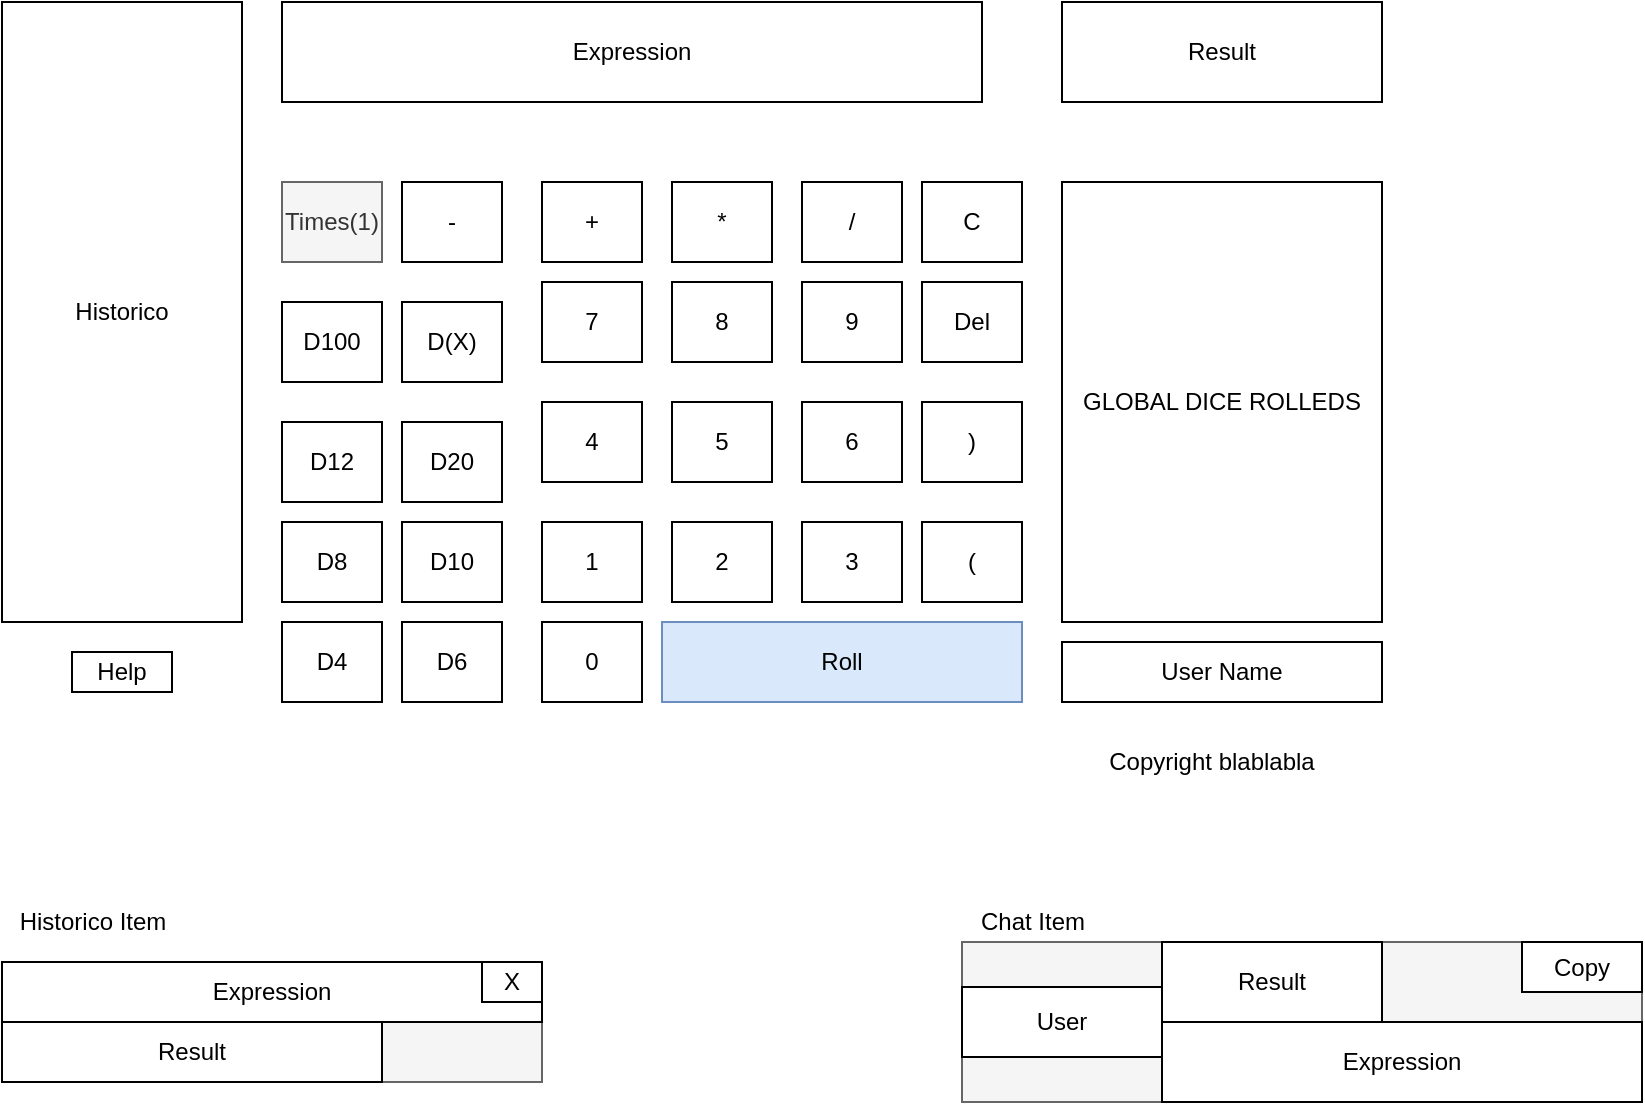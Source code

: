<mxfile version="13.5.0" type="device" pages="2"><diagram id="gBwin-OnQAfi9dt2QNXg" name="Model"><mxGraphModel dx="624" dy="432" grid="1" gridSize="10" guides="1" tooltips="1" connect="1" arrows="1" fold="1" page="1" pageScale="1" pageWidth="980" pageHeight="1390" math="0" shadow="0"><root><mxCell id="0"/><mxCell id="1" parent="0"/><mxCell id="50lfMW70CjDrgv-o9beq-12" value="" style="rounded=0;whiteSpace=wrap;html=1;fillColor=#f5f5f5;strokeColor=#666666;fontColor=#333333;" vertex="1" parent="1"><mxGeometry x="490" y="550" width="340" height="80" as="geometry"/></mxCell><mxCell id="50lfMW70CjDrgv-o9beq-11" value="" style="rounded=0;whiteSpace=wrap;html=1;fillColor=#f5f5f5;strokeColor=#666666;fontColor=#333333;" vertex="1" parent="1"><mxGeometry x="10" y="560" width="270" height="60" as="geometry"/></mxCell><mxCell id="9JjDgEcQBVhAu7rj5AFb-2" value="GLOBAL DICE ROLLEDS" style="rounded=0;whiteSpace=wrap;html=1;" parent="1" vertex="1"><mxGeometry x="540" y="170" width="160" height="220" as="geometry"/></mxCell><mxCell id="9JjDgEcQBVhAu7rj5AFb-3" value="User Name" style="rounded=0;whiteSpace=wrap;html=1;" parent="1" vertex="1"><mxGeometry x="540" y="400" width="160" height="30" as="geometry"/></mxCell><mxCell id="9JjDgEcQBVhAu7rj5AFb-4" value="Historico" style="rounded=0;whiteSpace=wrap;html=1;" parent="1" vertex="1"><mxGeometry x="10" y="80" width="120" height="310" as="geometry"/></mxCell><mxCell id="9JjDgEcQBVhAu7rj5AFb-5" value="Expression" style="rounded=0;whiteSpace=wrap;html=1;" parent="1" vertex="1"><mxGeometry x="150" y="80" width="350" height="50" as="geometry"/></mxCell><mxCell id="9JjDgEcQBVhAu7rj5AFb-6" value="D(X)" style="rounded=0;whiteSpace=wrap;html=1;" parent="1" vertex="1"><mxGeometry x="210" y="230" width="50" height="40" as="geometry"/></mxCell><mxCell id="9JjDgEcQBVhAu7rj5AFb-7" value="D4" style="rounded=0;whiteSpace=wrap;html=1;" parent="1" vertex="1"><mxGeometry x="150" y="390" width="50" height="40" as="geometry"/></mxCell><mxCell id="9JjDgEcQBVhAu7rj5AFb-8" value="D6" style="rounded=0;whiteSpace=wrap;html=1;" parent="1" vertex="1"><mxGeometry x="210" y="390" width="50" height="40" as="geometry"/></mxCell><mxCell id="9JjDgEcQBVhAu7rj5AFb-9" value="D8" style="rounded=0;whiteSpace=wrap;html=1;" parent="1" vertex="1"><mxGeometry x="150" y="340" width="50" height="40" as="geometry"/></mxCell><mxCell id="9JjDgEcQBVhAu7rj5AFb-10" value="D10" style="rounded=0;whiteSpace=wrap;html=1;" parent="1" vertex="1"><mxGeometry x="210" y="340" width="50" height="40" as="geometry"/></mxCell><mxCell id="9JjDgEcQBVhAu7rj5AFb-11" value="D12" style="rounded=0;whiteSpace=wrap;html=1;" parent="1" vertex="1"><mxGeometry x="150" y="290" width="50" height="40" as="geometry"/></mxCell><mxCell id="9JjDgEcQBVhAu7rj5AFb-12" value="D20" style="rounded=0;whiteSpace=wrap;html=1;" parent="1" vertex="1"><mxGeometry x="210" y="290" width="50" height="40" as="geometry"/></mxCell><mxCell id="9JjDgEcQBVhAu7rj5AFb-14" value="Times(1)" style="rounded=0;whiteSpace=wrap;html=1;fillColor=#f5f5f5;strokeColor=#666666;fontColor=#333333;" parent="1" vertex="1"><mxGeometry x="150" y="170" width="50" height="40" as="geometry"/></mxCell><mxCell id="9JjDgEcQBVhAu7rj5AFb-17" value="Roll" style="rounded=0;whiteSpace=wrap;html=1;fillColor=#dae8fc;strokeColor=#6c8ebf;" parent="1" vertex="1"><mxGeometry x="340" y="390" width="180" height="40" as="geometry"/></mxCell><mxCell id="9JjDgEcQBVhAu7rj5AFb-19" value="+" style="rounded=0;whiteSpace=wrap;html=1;" parent="1" vertex="1"><mxGeometry x="280" y="170" width="50" height="40" as="geometry"/></mxCell><mxCell id="9JjDgEcQBVhAu7rj5AFb-20" value="-" style="rounded=0;whiteSpace=wrap;html=1;" parent="1" vertex="1"><mxGeometry x="210" y="170" width="50" height="40" as="geometry"/></mxCell><mxCell id="9JjDgEcQBVhAu7rj5AFb-23" value="Result" style="rounded=0;whiteSpace=wrap;html=1;" parent="1" vertex="1"><mxGeometry x="540" y="80" width="160" height="50" as="geometry"/></mxCell><mxCell id="9JjDgEcQBVhAu7rj5AFb-24" value="Copyright blablabla" style="text;html=1;strokeColor=none;fillColor=none;align=center;verticalAlign=middle;whiteSpace=wrap;rounded=0;" parent="1" vertex="1"><mxGeometry x="530" y="450" width="170" height="20" as="geometry"/></mxCell><mxCell id="9JjDgEcQBVhAu7rj5AFb-31" value="Help" style="rounded=0;whiteSpace=wrap;html=1;" parent="1" vertex="1"><mxGeometry x="45" y="405" width="50" height="20" as="geometry"/></mxCell><mxCell id="hySqWGDq0EH3jOy_53CS-3" value="D100" style="rounded=0;whiteSpace=wrap;html=1;" parent="1" vertex="1"><mxGeometry x="150" y="230" width="50" height="40" as="geometry"/></mxCell><mxCell id="hySqWGDq0EH3jOy_53CS-4" value="5" style="rounded=0;whiteSpace=wrap;html=1;" parent="1" vertex="1"><mxGeometry x="345" y="280" width="50" height="40" as="geometry"/></mxCell><mxCell id="hySqWGDq0EH3jOy_53CS-5" value="4" style="rounded=0;whiteSpace=wrap;html=1;" parent="1" vertex="1"><mxGeometry x="280" y="280" width="50" height="40" as="geometry"/></mxCell><mxCell id="hySqWGDq0EH3jOy_53CS-6" value="3" style="rounded=0;whiteSpace=wrap;html=1;" parent="1" vertex="1"><mxGeometry x="410" y="340" width="50" height="40" as="geometry"/></mxCell><mxCell id="hySqWGDq0EH3jOy_53CS-7" value="2" style="rounded=0;whiteSpace=wrap;html=1;" parent="1" vertex="1"><mxGeometry x="345" y="340" width="50" height="40" as="geometry"/></mxCell><mxCell id="hySqWGDq0EH3jOy_53CS-8" value="1" style="rounded=0;whiteSpace=wrap;html=1;" parent="1" vertex="1"><mxGeometry x="280" y="340" width="50" height="40" as="geometry"/></mxCell><mxCell id="hySqWGDq0EH3jOy_53CS-9" value="6" style="rounded=0;whiteSpace=wrap;html=1;" parent="1" vertex="1"><mxGeometry x="410" y="280" width="50" height="40" as="geometry"/></mxCell><mxCell id="hySqWGDq0EH3jOy_53CS-10" value="7" style="rounded=0;whiteSpace=wrap;html=1;" parent="1" vertex="1"><mxGeometry x="280" y="220" width="50" height="40" as="geometry"/></mxCell><mxCell id="hySqWGDq0EH3jOy_53CS-11" value="8" style="rounded=0;whiteSpace=wrap;html=1;" parent="1" vertex="1"><mxGeometry x="345" y="220" width="50" height="40" as="geometry"/></mxCell><mxCell id="hySqWGDq0EH3jOy_53CS-12" value="9" style="rounded=0;whiteSpace=wrap;html=1;" parent="1" vertex="1"><mxGeometry x="410" y="220" width="50" height="40" as="geometry"/></mxCell><mxCell id="hySqWGDq0EH3jOy_53CS-13" value="C" style="rounded=0;whiteSpace=wrap;html=1;" parent="1" vertex="1"><mxGeometry x="470" y="170" width="50" height="40" as="geometry"/></mxCell><mxCell id="hySqWGDq0EH3jOy_53CS-14" value="/" style="rounded=0;whiteSpace=wrap;html=1;" parent="1" vertex="1"><mxGeometry x="410" y="170" width="50" height="40" as="geometry"/></mxCell><mxCell id="hySqWGDq0EH3jOy_53CS-15" value="*" style="rounded=0;whiteSpace=wrap;html=1;" parent="1" vertex="1"><mxGeometry x="345" y="170" width="50" height="40" as="geometry"/></mxCell><mxCell id="hySqWGDq0EH3jOy_53CS-16" value=")" style="rounded=0;whiteSpace=wrap;html=1;" parent="1" vertex="1"><mxGeometry x="470" y="280" width="50" height="40" as="geometry"/></mxCell><mxCell id="hySqWGDq0EH3jOy_53CS-17" value="(" style="rounded=0;whiteSpace=wrap;html=1;" parent="1" vertex="1"><mxGeometry x="470" y="340" width="50" height="40" as="geometry"/></mxCell><mxCell id="WW86C09lqgAmRejWhheE-2" value="0" style="rounded=0;whiteSpace=wrap;html=1;" parent="1" vertex="1"><mxGeometry x="280" y="390" width="50" height="40" as="geometry"/></mxCell><mxCell id="WW86C09lqgAmRejWhheE-3" value="Del" style="rounded=0;whiteSpace=wrap;html=1;" parent="1" vertex="1"><mxGeometry x="470" y="220" width="50" height="40" as="geometry"/></mxCell><mxCell id="50lfMW70CjDrgv-o9beq-2" value="&lt;span&gt;Historico Item&lt;/span&gt;" style="text;html=1;align=center;verticalAlign=middle;resizable=0;points=[];autosize=1;" vertex="1" parent="1"><mxGeometry x="10" y="530" width="90" height="20" as="geometry"/></mxCell><mxCell id="50lfMW70CjDrgv-o9beq-3" value="&lt;span&gt;Chat Item&lt;/span&gt;" style="text;html=1;align=center;verticalAlign=middle;resizable=0;points=[];autosize=1;" vertex="1" parent="1"><mxGeometry x="490" y="530" width="70" height="20" as="geometry"/></mxCell><mxCell id="50lfMW70CjDrgv-o9beq-6" value="Expression" style="rounded=0;whiteSpace=wrap;html=1;" vertex="1" parent="1"><mxGeometry x="10" y="560" width="270" height="30" as="geometry"/></mxCell><mxCell id="50lfMW70CjDrgv-o9beq-7" value="Result" style="rounded=0;whiteSpace=wrap;html=1;" vertex="1" parent="1"><mxGeometry x="10" y="590" width="190" height="30" as="geometry"/></mxCell><mxCell id="50lfMW70CjDrgv-o9beq-9" value="Result" style="rounded=0;whiteSpace=wrap;html=1;" vertex="1" parent="1"><mxGeometry x="590" y="550" width="110" height="40" as="geometry"/></mxCell><mxCell id="50lfMW70CjDrgv-o9beq-10" value="User" style="rounded=0;whiteSpace=wrap;html=1;" vertex="1" parent="1"><mxGeometry x="490" y="572.5" width="100" height="35" as="geometry"/></mxCell><mxCell id="50lfMW70CjDrgv-o9beq-8" value="Expression" style="rounded=0;whiteSpace=wrap;html=1;" vertex="1" parent="1"><mxGeometry x="590" y="590" width="240" height="40" as="geometry"/></mxCell><mxCell id="50lfMW70CjDrgv-o9beq-14" value="Copy" style="rounded=0;whiteSpace=wrap;html=1;" vertex="1" parent="1"><mxGeometry x="770" y="550" width="60" height="25" as="geometry"/></mxCell><mxCell id="50lfMW70CjDrgv-o9beq-5" value="X" style="rounded=0;whiteSpace=wrap;html=1;" vertex="1" parent="1"><mxGeometry x="250" y="560" width="30" height="20" as="geometry"/></mxCell></root></mxGraphModel></diagram><diagram id="SK7Uxr0IWB7J4WfzPv0_" name="Des"><mxGraphModel dx="3280" dy="1330" grid="1" gridSize="10" guides="1" tooltips="1" connect="1" arrows="1" fold="1" page="1" pageScale="1" pageWidth="980" pageHeight="1390" math="0" shadow="0"><root><mxCell id="3JmA31ahZ6mtwDE9Mjpw-0"/><mxCell id="3JmA31ahZ6mtwDE9Mjpw-1" parent="3JmA31ahZ6mtwDE9Mjpw-0"/><mxCell id="2ACDRvwMUmCfEydhPNRH-0" value="Leftside" style="rounded=0;whiteSpace=wrap;html=1;" vertex="1" parent="3JmA31ahZ6mtwDE9Mjpw-1"><mxGeometry x="220" y="150" width="120" height="250" as="geometry"/></mxCell><mxCell id="2ACDRvwMUmCfEydhPNRH-1" value="." style="rounded=0;whiteSpace=wrap;html=1;" vertex="1" parent="3JmA31ahZ6mtwDE9Mjpw-1"><mxGeometry x="220" y="410" width="120" height="50" as="geometry"/></mxCell><mxCell id="2ACDRvwMUmCfEydhPNRH-2" value="." style="rounded=0;whiteSpace=wrap;html=1;" vertex="1" parent="3JmA31ahZ6mtwDE9Mjpw-1"><mxGeometry x="610" y="410" width="120" height="50" as="geometry"/></mxCell><mxCell id="2ACDRvwMUmCfEydhPNRH-3" value="FOOTER" style="rounded=0;whiteSpace=wrap;html=1;" vertex="1" parent="3JmA31ahZ6mtwDE9Mjpw-1"><mxGeometry x="360" y="410" width="230" height="50" as="geometry"/></mxCell><mxCell id="2ACDRvwMUmCfEydhPNRH-4" value="topleft" style="rounded=0;whiteSpace=wrap;html=1;" vertex="1" parent="3JmA31ahZ6mtwDE9Mjpw-1"><mxGeometry x="220" y="80" width="120" height="60" as="geometry"/></mxCell><mxCell id="2ACDRvwMUmCfEydhPNRH-5" value="rightside" style="rounded=0;whiteSpace=wrap;html=1;" vertex="1" parent="3JmA31ahZ6mtwDE9Mjpw-1"><mxGeometry x="610" y="150" width="120" height="250" as="geometry"/></mxCell><mxCell id="2ACDRvwMUmCfEydhPNRH-6" value="mid" style="rounded=0;whiteSpace=wrap;html=1;" vertex="1" parent="3JmA31ahZ6mtwDE9Mjpw-1"><mxGeometry x="360" y="150" width="230" height="250" as="geometry"/></mxCell><mxCell id="2ACDRvwMUmCfEydhPNRH-7" value="header" style="rounded=0;whiteSpace=wrap;html=1;" vertex="1" parent="3JmA31ahZ6mtwDE9Mjpw-1"><mxGeometry x="360" y="80" width="230" height="60" as="geometry"/></mxCell><mxCell id="2ACDRvwMUmCfEydhPNRH-8" value="topright" style="rounded=0;whiteSpace=wrap;html=1;" vertex="1" parent="3JmA31ahZ6mtwDE9Mjpw-1"><mxGeometry x="610" y="80" width="120" height="60" as="geometry"/></mxCell><mxCell id="2ACDRvwMUmCfEydhPNRH-9" value="Grid Desing" style="text;html=1;align=center;verticalAlign=middle;resizable=0;points=[];autosize=1;" vertex="1" parent="3JmA31ahZ6mtwDE9Mjpw-1"><mxGeometry x="440" y="50" width="80" height="20" as="geometry"/></mxCell></root></mxGraphModel></diagram></mxfile>